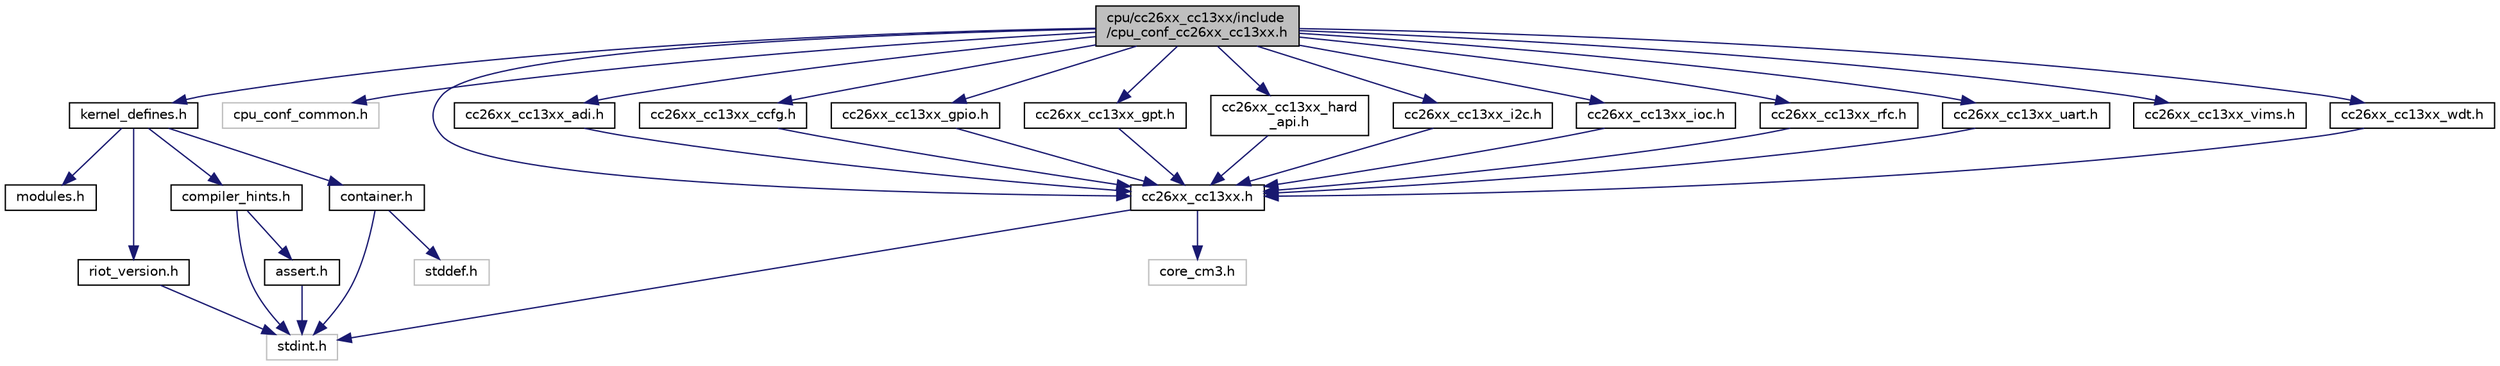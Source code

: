 digraph "cpu/cc26xx_cc13xx/include/cpu_conf_cc26xx_cc13xx.h"
{
 // LATEX_PDF_SIZE
  edge [fontname="Helvetica",fontsize="10",labelfontname="Helvetica",labelfontsize="10"];
  node [fontname="Helvetica",fontsize="10",shape=record];
  Node1 [label="cpu/cc26xx_cc13xx/include\l/cpu_conf_cc26xx_cc13xx.h",height=0.2,width=0.4,color="black", fillcolor="grey75", style="filled", fontcolor="black",tooltip="Implementation specific CPU configuration options."];
  Node1 -> Node2 [color="midnightblue",fontsize="10",style="solid",fontname="Helvetica"];
  Node2 [label="kernel_defines.h",height=0.2,width=0.4,color="black", fillcolor="white", style="filled",URL="$kernel__defines_8h.html",tooltip="Common macros and compiler attributes/pragmas configuration."];
  Node2 -> Node3 [color="midnightblue",fontsize="10",style="solid",fontname="Helvetica"];
  Node3 [label="modules.h",height=0.2,width=0.4,color="black", fillcolor="white", style="filled",URL="$modules_8h.html",tooltip="Common macros and compiler attributes/pragmas configuration."];
  Node2 -> Node4 [color="midnightblue",fontsize="10",style="solid",fontname="Helvetica"];
  Node4 [label="riot_version.h",height=0.2,width=0.4,color="black", fillcolor="white", style="filled",URL="$riot__version_8h.html",tooltip="Common macros and compiler attributes/pragmas configuration."];
  Node4 -> Node5 [color="midnightblue",fontsize="10",style="solid",fontname="Helvetica"];
  Node5 [label="stdint.h",height=0.2,width=0.4,color="grey75", fillcolor="white", style="filled",tooltip=" "];
  Node2 -> Node6 [color="midnightblue",fontsize="10",style="solid",fontname="Helvetica"];
  Node6 [label="compiler_hints.h",height=0.2,width=0.4,color="black", fillcolor="white", style="filled",URL="$compiler__hints_8h.html",tooltip="Common macros and compiler attributes/pragmas configuration."];
  Node6 -> Node7 [color="midnightblue",fontsize="10",style="solid",fontname="Helvetica"];
  Node7 [label="assert.h",height=0.2,width=0.4,color="black", fillcolor="white", style="filled",URL="$assert_8h.html",tooltip="POSIX.1-2008 compliant version of the assert macro."];
  Node7 -> Node5 [color="midnightblue",fontsize="10",style="solid",fontname="Helvetica"];
  Node6 -> Node5 [color="midnightblue",fontsize="10",style="solid",fontname="Helvetica"];
  Node2 -> Node8 [color="midnightblue",fontsize="10",style="solid",fontname="Helvetica"];
  Node8 [label="container.h",height=0.2,width=0.4,color="black", fillcolor="white", style="filled",URL="$container_8h.html",tooltip="Common macros and compiler attributes/pragmas configuration."];
  Node8 -> Node9 [color="midnightblue",fontsize="10",style="solid",fontname="Helvetica"];
  Node9 [label="stddef.h",height=0.2,width=0.4,color="grey75", fillcolor="white", style="filled",tooltip=" "];
  Node8 -> Node5 [color="midnightblue",fontsize="10",style="solid",fontname="Helvetica"];
  Node1 -> Node10 [color="midnightblue",fontsize="10",style="solid",fontname="Helvetica"];
  Node10 [label="cpu_conf_common.h",height=0.2,width=0.4,color="grey75", fillcolor="white", style="filled",tooltip=" "];
  Node1 -> Node11 [color="midnightblue",fontsize="10",style="solid",fontname="Helvetica"];
  Node11 [label="cc26xx_cc13xx.h",height=0.2,width=0.4,color="black", fillcolor="white", style="filled",URL="$cc26xx__cc13xx_8h.html",tooltip="CC26xx, CC13xx definitions."];
  Node11 -> Node5 [color="midnightblue",fontsize="10",style="solid",fontname="Helvetica"];
  Node11 -> Node12 [color="midnightblue",fontsize="10",style="solid",fontname="Helvetica"];
  Node12 [label="core_cm3.h",height=0.2,width=0.4,color="grey75", fillcolor="white", style="filled",tooltip=" "];
  Node1 -> Node13 [color="midnightblue",fontsize="10",style="solid",fontname="Helvetica"];
  Node13 [label="cc26xx_cc13xx_adi.h",height=0.2,width=0.4,color="black", fillcolor="white", style="filled",URL="$cc26xx__cc13xx__adi_8h.html",tooltip="CC26xx/CC13xx MCU I/O register definitions."];
  Node13 -> Node11 [color="midnightblue",fontsize="10",style="solid",fontname="Helvetica"];
  Node1 -> Node14 [color="midnightblue",fontsize="10",style="solid",fontname="Helvetica"];
  Node14 [label="cc26xx_cc13xx_ccfg.h",height=0.2,width=0.4,color="black", fillcolor="white", style="filled",URL="$cc26xx__cc13xx__ccfg_8h.html",tooltip="CC26xx/CC13xx CCFG register definitions."];
  Node14 -> Node11 [color="midnightblue",fontsize="10",style="solid",fontname="Helvetica"];
  Node1 -> Node15 [color="midnightblue",fontsize="10",style="solid",fontname="Helvetica"];
  Node15 [label="cc26xx_cc13xx_gpio.h",height=0.2,width=0.4,color="black", fillcolor="white", style="filled",URL="$cc26xx__cc13xx__gpio_8h.html",tooltip="Driver for the cc26xx/cc13xx GPIO controller."];
  Node15 -> Node11 [color="midnightblue",fontsize="10",style="solid",fontname="Helvetica"];
  Node1 -> Node16 [color="midnightblue",fontsize="10",style="solid",fontname="Helvetica"];
  Node16 [label="cc26xx_cc13xx_gpt.h",height=0.2,width=0.4,color="black", fillcolor="white", style="filled",URL="$cc26xx__cc13xx__gpt_8h.html",tooltip="definitions for the CC26xx/CC13XX GPT modules"];
  Node16 -> Node11 [color="midnightblue",fontsize="10",style="solid",fontname="Helvetica"];
  Node1 -> Node17 [color="midnightblue",fontsize="10",style="solid",fontname="Helvetica"];
  Node17 [label="cc26xx_cc13xx_hard\l_api.h",height=0.2,width=0.4,color="black", fillcolor="white", style="filled",URL="$cc26xx__cc13xx__hard__api_8h.html",tooltip="CC26xx/CC13xx ROM Hard-API."];
  Node17 -> Node11 [color="midnightblue",fontsize="10",style="solid",fontname="Helvetica"];
  Node1 -> Node18 [color="midnightblue",fontsize="10",style="solid",fontname="Helvetica"];
  Node18 [label="cc26xx_cc13xx_i2c.h",height=0.2,width=0.4,color="black", fillcolor="white", style="filled",URL="$cc26xx__cc13xx__i2c_8h.html",tooltip="CC26xx/CC13xx MCU I/O register definitions."];
  Node18 -> Node11 [color="midnightblue",fontsize="10",style="solid",fontname="Helvetica"];
  Node1 -> Node19 [color="midnightblue",fontsize="10",style="solid",fontname="Helvetica"];
  Node19 [label="cc26xx_cc13xx_ioc.h",height=0.2,width=0.4,color="black", fillcolor="white", style="filled",URL="$cc26xx__cc13xx__ioc_8h.html",tooltip="CC26xx/CC13xx MCU I/O register definitions."];
  Node19 -> Node11 [color="midnightblue",fontsize="10",style="solid",fontname="Helvetica"];
  Node1 -> Node20 [color="midnightblue",fontsize="10",style="solid",fontname="Helvetica"];
  Node20 [label="cc26xx_cc13xx_rfc.h",height=0.2,width=0.4,color="black", fillcolor="white", style="filled",URL="$cc26xx__cc13xx__rfc_8h.html",tooltip="CC26xx/CC13xx MCU I/O register definitions."];
  Node20 -> Node11 [color="midnightblue",fontsize="10",style="solid",fontname="Helvetica"];
  Node1 -> Node21 [color="midnightblue",fontsize="10",style="solid",fontname="Helvetica"];
  Node21 [label="cc26xx_cc13xx_uart.h",height=0.2,width=0.4,color="black", fillcolor="white", style="filled",URL="$cc26xx__cc13xx__uart_8h.html",tooltip="CC26xx/CC13xx UART interface."];
  Node21 -> Node11 [color="midnightblue",fontsize="10",style="solid",fontname="Helvetica"];
  Node1 -> Node22 [color="midnightblue",fontsize="10",style="solid",fontname="Helvetica"];
  Node22 [label="cc26xx_cc13xx_vims.h",height=0.2,width=0.4,color="black", fillcolor="white", style="filled",URL="$cc26xx__cc13xx__vims_8h.html",tooltip="CC26xx/CC13xx VIMS register definitions."];
  Node1 -> Node23 [color="midnightblue",fontsize="10",style="solid",fontname="Helvetica"];
  Node23 [label="cc26xx_cc13xx_wdt.h",height=0.2,width=0.4,color="black", fillcolor="white", style="filled",URL="$cc26xx__cc13xx__wdt_8h.html",tooltip="CC26xx/CC13xx WDT register definitions."];
  Node23 -> Node11 [color="midnightblue",fontsize="10",style="solid",fontname="Helvetica"];
}

